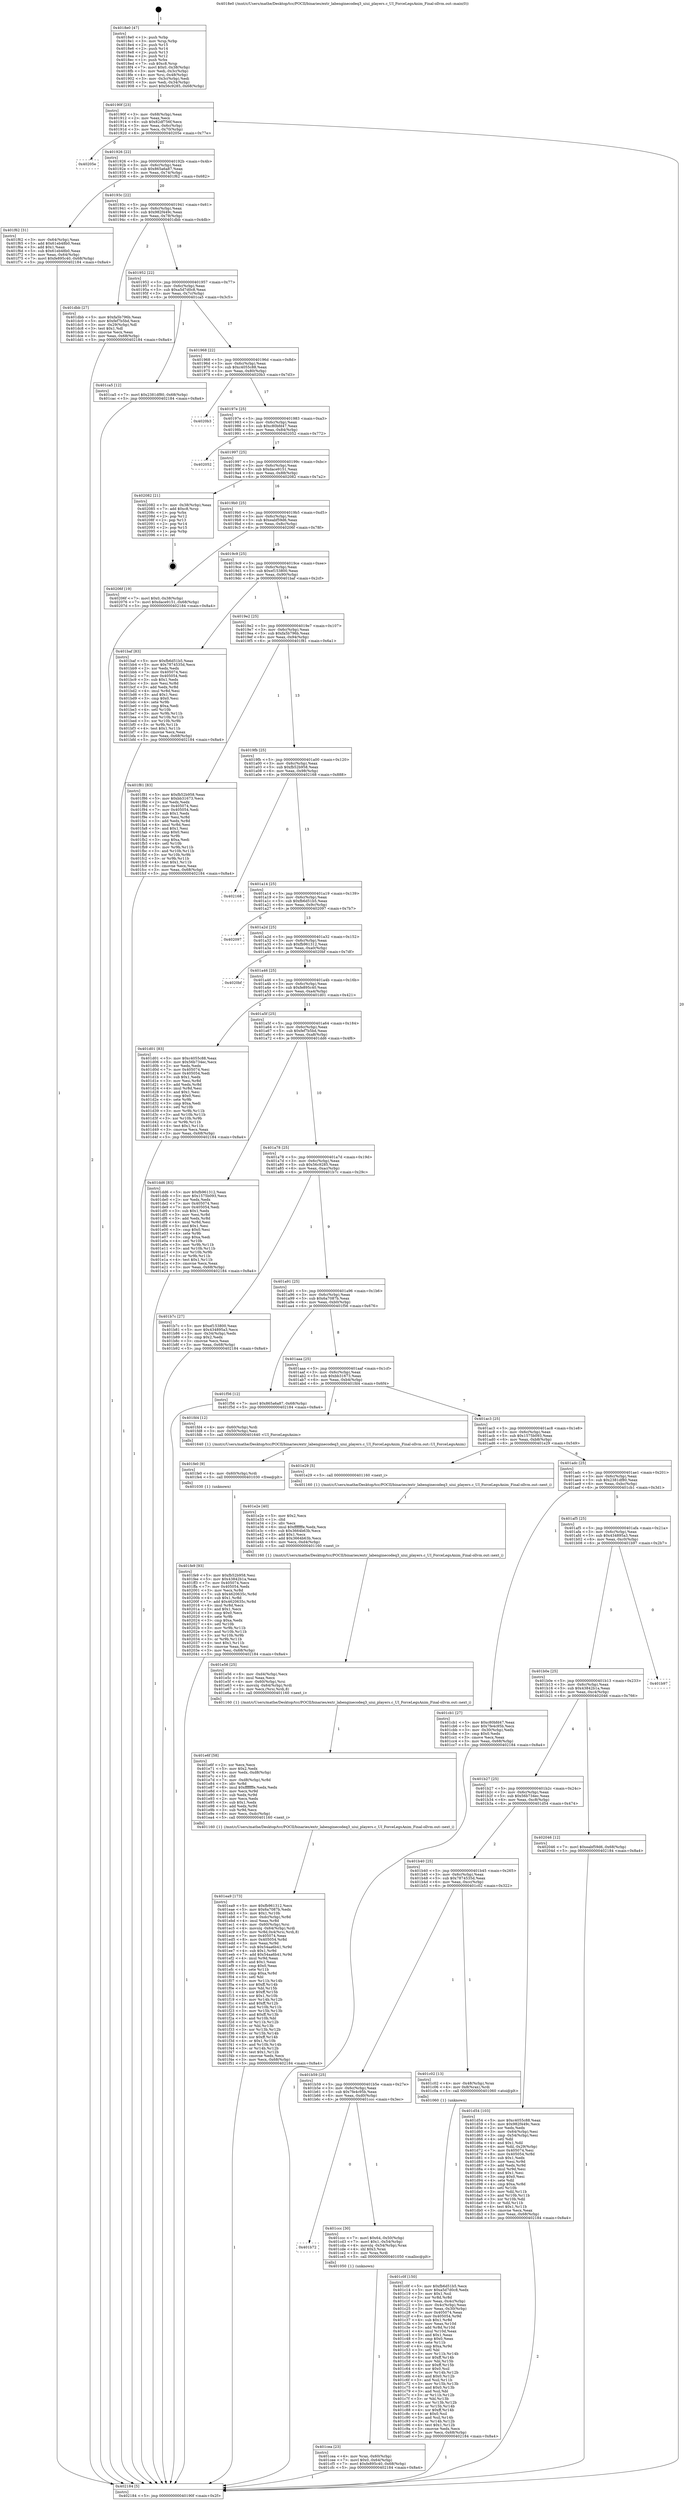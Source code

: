 digraph "0x4018e0" {
  label = "0x4018e0 (/mnt/c/Users/mathe/Desktop/tcc/POCII/binaries/extr_labenginecodeq3_uiui_players.c_UI_ForceLegsAnim_Final-ollvm.out::main(0))"
  labelloc = "t"
  node[shape=record]

  Entry [label="",width=0.3,height=0.3,shape=circle,fillcolor=black,style=filled]
  "0x40190f" [label="{
     0x40190f [23]\l
     | [instrs]\l
     &nbsp;&nbsp;0x40190f \<+3\>: mov -0x68(%rbp),%eax\l
     &nbsp;&nbsp;0x401912 \<+2\>: mov %eax,%ecx\l
     &nbsp;&nbsp;0x401914 \<+6\>: sub $0x82df756f,%ecx\l
     &nbsp;&nbsp;0x40191a \<+3\>: mov %eax,-0x6c(%rbp)\l
     &nbsp;&nbsp;0x40191d \<+3\>: mov %ecx,-0x70(%rbp)\l
     &nbsp;&nbsp;0x401920 \<+6\>: je 000000000040205e \<main+0x77e\>\l
  }"]
  "0x40205e" [label="{
     0x40205e\l
  }", style=dashed]
  "0x401926" [label="{
     0x401926 [22]\l
     | [instrs]\l
     &nbsp;&nbsp;0x401926 \<+5\>: jmp 000000000040192b \<main+0x4b\>\l
     &nbsp;&nbsp;0x40192b \<+3\>: mov -0x6c(%rbp),%eax\l
     &nbsp;&nbsp;0x40192e \<+5\>: sub $0x865a6a87,%eax\l
     &nbsp;&nbsp;0x401933 \<+3\>: mov %eax,-0x74(%rbp)\l
     &nbsp;&nbsp;0x401936 \<+6\>: je 0000000000401f62 \<main+0x682\>\l
  }"]
  Exit [label="",width=0.3,height=0.3,shape=circle,fillcolor=black,style=filled,peripheries=2]
  "0x401f62" [label="{
     0x401f62 [31]\l
     | [instrs]\l
     &nbsp;&nbsp;0x401f62 \<+3\>: mov -0x64(%rbp),%eax\l
     &nbsp;&nbsp;0x401f65 \<+5\>: add $0x61eb48b0,%eax\l
     &nbsp;&nbsp;0x401f6a \<+3\>: add $0x1,%eax\l
     &nbsp;&nbsp;0x401f6d \<+5\>: sub $0x61eb48b0,%eax\l
     &nbsp;&nbsp;0x401f72 \<+3\>: mov %eax,-0x64(%rbp)\l
     &nbsp;&nbsp;0x401f75 \<+7\>: movl $0xfe895c40,-0x68(%rbp)\l
     &nbsp;&nbsp;0x401f7c \<+5\>: jmp 0000000000402184 \<main+0x8a4\>\l
  }"]
  "0x40193c" [label="{
     0x40193c [22]\l
     | [instrs]\l
     &nbsp;&nbsp;0x40193c \<+5\>: jmp 0000000000401941 \<main+0x61\>\l
     &nbsp;&nbsp;0x401941 \<+3\>: mov -0x6c(%rbp),%eax\l
     &nbsp;&nbsp;0x401944 \<+5\>: sub $0x982f449c,%eax\l
     &nbsp;&nbsp;0x401949 \<+3\>: mov %eax,-0x78(%rbp)\l
     &nbsp;&nbsp;0x40194c \<+6\>: je 0000000000401dbb \<main+0x4db\>\l
  }"]
  "0x401fe9" [label="{
     0x401fe9 [93]\l
     | [instrs]\l
     &nbsp;&nbsp;0x401fe9 \<+5\>: mov $0xfb52b958,%esi\l
     &nbsp;&nbsp;0x401fee \<+5\>: mov $0x43842b1a,%eax\l
     &nbsp;&nbsp;0x401ff3 \<+7\>: mov 0x405074,%ecx\l
     &nbsp;&nbsp;0x401ffa \<+7\>: mov 0x405054,%edx\l
     &nbsp;&nbsp;0x402001 \<+3\>: mov %ecx,%r8d\l
     &nbsp;&nbsp;0x402004 \<+7\>: sub $0x4620635c,%r8d\l
     &nbsp;&nbsp;0x40200b \<+4\>: sub $0x1,%r8d\l
     &nbsp;&nbsp;0x40200f \<+7\>: add $0x4620635c,%r8d\l
     &nbsp;&nbsp;0x402016 \<+4\>: imul %r8d,%ecx\l
     &nbsp;&nbsp;0x40201a \<+3\>: and $0x1,%ecx\l
     &nbsp;&nbsp;0x40201d \<+3\>: cmp $0x0,%ecx\l
     &nbsp;&nbsp;0x402020 \<+4\>: sete %r9b\l
     &nbsp;&nbsp;0x402024 \<+3\>: cmp $0xa,%edx\l
     &nbsp;&nbsp;0x402027 \<+4\>: setl %r10b\l
     &nbsp;&nbsp;0x40202b \<+3\>: mov %r9b,%r11b\l
     &nbsp;&nbsp;0x40202e \<+3\>: and %r10b,%r11b\l
     &nbsp;&nbsp;0x402031 \<+3\>: xor %r10b,%r9b\l
     &nbsp;&nbsp;0x402034 \<+3\>: or %r9b,%r11b\l
     &nbsp;&nbsp;0x402037 \<+4\>: test $0x1,%r11b\l
     &nbsp;&nbsp;0x40203b \<+3\>: cmovne %eax,%esi\l
     &nbsp;&nbsp;0x40203e \<+3\>: mov %esi,-0x68(%rbp)\l
     &nbsp;&nbsp;0x402041 \<+5\>: jmp 0000000000402184 \<main+0x8a4\>\l
  }"]
  "0x401dbb" [label="{
     0x401dbb [27]\l
     | [instrs]\l
     &nbsp;&nbsp;0x401dbb \<+5\>: mov $0xfa5b796b,%eax\l
     &nbsp;&nbsp;0x401dc0 \<+5\>: mov $0xfef7b5bd,%ecx\l
     &nbsp;&nbsp;0x401dc5 \<+3\>: mov -0x29(%rbp),%dl\l
     &nbsp;&nbsp;0x401dc8 \<+3\>: test $0x1,%dl\l
     &nbsp;&nbsp;0x401dcb \<+3\>: cmovne %ecx,%eax\l
     &nbsp;&nbsp;0x401dce \<+3\>: mov %eax,-0x68(%rbp)\l
     &nbsp;&nbsp;0x401dd1 \<+5\>: jmp 0000000000402184 \<main+0x8a4\>\l
  }"]
  "0x401952" [label="{
     0x401952 [22]\l
     | [instrs]\l
     &nbsp;&nbsp;0x401952 \<+5\>: jmp 0000000000401957 \<main+0x77\>\l
     &nbsp;&nbsp;0x401957 \<+3\>: mov -0x6c(%rbp),%eax\l
     &nbsp;&nbsp;0x40195a \<+5\>: sub $0xa5d7d0c8,%eax\l
     &nbsp;&nbsp;0x40195f \<+3\>: mov %eax,-0x7c(%rbp)\l
     &nbsp;&nbsp;0x401962 \<+6\>: je 0000000000401ca5 \<main+0x3c5\>\l
  }"]
  "0x401fe0" [label="{
     0x401fe0 [9]\l
     | [instrs]\l
     &nbsp;&nbsp;0x401fe0 \<+4\>: mov -0x60(%rbp),%rdi\l
     &nbsp;&nbsp;0x401fe4 \<+5\>: call 0000000000401030 \<free@plt\>\l
     | [calls]\l
     &nbsp;&nbsp;0x401030 \{1\} (unknown)\l
  }"]
  "0x401ca5" [label="{
     0x401ca5 [12]\l
     | [instrs]\l
     &nbsp;&nbsp;0x401ca5 \<+7\>: movl $0x2381df80,-0x68(%rbp)\l
     &nbsp;&nbsp;0x401cac \<+5\>: jmp 0000000000402184 \<main+0x8a4\>\l
  }"]
  "0x401968" [label="{
     0x401968 [22]\l
     | [instrs]\l
     &nbsp;&nbsp;0x401968 \<+5\>: jmp 000000000040196d \<main+0x8d\>\l
     &nbsp;&nbsp;0x40196d \<+3\>: mov -0x6c(%rbp),%eax\l
     &nbsp;&nbsp;0x401970 \<+5\>: sub $0xc4055c88,%eax\l
     &nbsp;&nbsp;0x401975 \<+3\>: mov %eax,-0x80(%rbp)\l
     &nbsp;&nbsp;0x401978 \<+6\>: je 00000000004020b3 \<main+0x7d3\>\l
  }"]
  "0x401ea9" [label="{
     0x401ea9 [173]\l
     | [instrs]\l
     &nbsp;&nbsp;0x401ea9 \<+5\>: mov $0xfb961312,%ecx\l
     &nbsp;&nbsp;0x401eae \<+5\>: mov $0x6a7087b,%edx\l
     &nbsp;&nbsp;0x401eb3 \<+3\>: mov $0x1,%r10b\l
     &nbsp;&nbsp;0x401eb6 \<+7\>: mov -0xdc(%rbp),%r8d\l
     &nbsp;&nbsp;0x401ebd \<+4\>: imul %eax,%r8d\l
     &nbsp;&nbsp;0x401ec1 \<+4\>: mov -0x60(%rbp),%rsi\l
     &nbsp;&nbsp;0x401ec5 \<+4\>: movslq -0x64(%rbp),%rdi\l
     &nbsp;&nbsp;0x401ec9 \<+5\>: mov %r8d,0x4(%rsi,%rdi,8)\l
     &nbsp;&nbsp;0x401ece \<+7\>: mov 0x405074,%eax\l
     &nbsp;&nbsp;0x401ed5 \<+8\>: mov 0x405054,%r8d\l
     &nbsp;&nbsp;0x401edd \<+3\>: mov %eax,%r9d\l
     &nbsp;&nbsp;0x401ee0 \<+7\>: sub $0x54aa6b41,%r9d\l
     &nbsp;&nbsp;0x401ee7 \<+4\>: sub $0x1,%r9d\l
     &nbsp;&nbsp;0x401eeb \<+7\>: add $0x54aa6b41,%r9d\l
     &nbsp;&nbsp;0x401ef2 \<+4\>: imul %r9d,%eax\l
     &nbsp;&nbsp;0x401ef6 \<+3\>: and $0x1,%eax\l
     &nbsp;&nbsp;0x401ef9 \<+3\>: cmp $0x0,%eax\l
     &nbsp;&nbsp;0x401efc \<+4\>: sete %r11b\l
     &nbsp;&nbsp;0x401f00 \<+4\>: cmp $0xa,%r8d\l
     &nbsp;&nbsp;0x401f04 \<+3\>: setl %bl\l
     &nbsp;&nbsp;0x401f07 \<+3\>: mov %r11b,%r14b\l
     &nbsp;&nbsp;0x401f0a \<+4\>: xor $0xff,%r14b\l
     &nbsp;&nbsp;0x401f0e \<+3\>: mov %bl,%r15b\l
     &nbsp;&nbsp;0x401f11 \<+4\>: xor $0xff,%r15b\l
     &nbsp;&nbsp;0x401f15 \<+4\>: xor $0x1,%r10b\l
     &nbsp;&nbsp;0x401f19 \<+3\>: mov %r14b,%r12b\l
     &nbsp;&nbsp;0x401f1c \<+4\>: and $0xff,%r12b\l
     &nbsp;&nbsp;0x401f20 \<+3\>: and %r10b,%r11b\l
     &nbsp;&nbsp;0x401f23 \<+3\>: mov %r15b,%r13b\l
     &nbsp;&nbsp;0x401f26 \<+4\>: and $0xff,%r13b\l
     &nbsp;&nbsp;0x401f2a \<+3\>: and %r10b,%bl\l
     &nbsp;&nbsp;0x401f2d \<+3\>: or %r11b,%r12b\l
     &nbsp;&nbsp;0x401f30 \<+3\>: or %bl,%r13b\l
     &nbsp;&nbsp;0x401f33 \<+3\>: xor %r13b,%r12b\l
     &nbsp;&nbsp;0x401f36 \<+3\>: or %r15b,%r14b\l
     &nbsp;&nbsp;0x401f39 \<+4\>: xor $0xff,%r14b\l
     &nbsp;&nbsp;0x401f3d \<+4\>: or $0x1,%r10b\l
     &nbsp;&nbsp;0x401f41 \<+3\>: and %r10b,%r14b\l
     &nbsp;&nbsp;0x401f44 \<+3\>: or %r14b,%r12b\l
     &nbsp;&nbsp;0x401f47 \<+4\>: test $0x1,%r12b\l
     &nbsp;&nbsp;0x401f4b \<+3\>: cmovne %edx,%ecx\l
     &nbsp;&nbsp;0x401f4e \<+3\>: mov %ecx,-0x68(%rbp)\l
     &nbsp;&nbsp;0x401f51 \<+5\>: jmp 0000000000402184 \<main+0x8a4\>\l
  }"]
  "0x4020b3" [label="{
     0x4020b3\l
  }", style=dashed]
  "0x40197e" [label="{
     0x40197e [25]\l
     | [instrs]\l
     &nbsp;&nbsp;0x40197e \<+5\>: jmp 0000000000401983 \<main+0xa3\>\l
     &nbsp;&nbsp;0x401983 \<+3\>: mov -0x6c(%rbp),%eax\l
     &nbsp;&nbsp;0x401986 \<+5\>: sub $0xc80bfd47,%eax\l
     &nbsp;&nbsp;0x40198b \<+6\>: mov %eax,-0x84(%rbp)\l
     &nbsp;&nbsp;0x401991 \<+6\>: je 0000000000402052 \<main+0x772\>\l
  }"]
  "0x401e6f" [label="{
     0x401e6f [58]\l
     | [instrs]\l
     &nbsp;&nbsp;0x401e6f \<+2\>: xor %ecx,%ecx\l
     &nbsp;&nbsp;0x401e71 \<+5\>: mov $0x2,%edx\l
     &nbsp;&nbsp;0x401e76 \<+6\>: mov %edx,-0xd8(%rbp)\l
     &nbsp;&nbsp;0x401e7c \<+1\>: cltd\l
     &nbsp;&nbsp;0x401e7d \<+7\>: mov -0xd8(%rbp),%r8d\l
     &nbsp;&nbsp;0x401e84 \<+3\>: idiv %r8d\l
     &nbsp;&nbsp;0x401e87 \<+6\>: imul $0xfffffffe,%edx,%edx\l
     &nbsp;&nbsp;0x401e8d \<+3\>: mov %ecx,%r9d\l
     &nbsp;&nbsp;0x401e90 \<+3\>: sub %edx,%r9d\l
     &nbsp;&nbsp;0x401e93 \<+2\>: mov %ecx,%edx\l
     &nbsp;&nbsp;0x401e95 \<+3\>: sub $0x1,%edx\l
     &nbsp;&nbsp;0x401e98 \<+3\>: add %edx,%r9d\l
     &nbsp;&nbsp;0x401e9b \<+3\>: sub %r9d,%ecx\l
     &nbsp;&nbsp;0x401e9e \<+6\>: mov %ecx,-0xdc(%rbp)\l
     &nbsp;&nbsp;0x401ea4 \<+5\>: call 0000000000401160 \<next_i\>\l
     | [calls]\l
     &nbsp;&nbsp;0x401160 \{1\} (/mnt/c/Users/mathe/Desktop/tcc/POCII/binaries/extr_labenginecodeq3_uiui_players.c_UI_ForceLegsAnim_Final-ollvm.out::next_i)\l
  }"]
  "0x402052" [label="{
     0x402052\l
  }", style=dashed]
  "0x401997" [label="{
     0x401997 [25]\l
     | [instrs]\l
     &nbsp;&nbsp;0x401997 \<+5\>: jmp 000000000040199c \<main+0xbc\>\l
     &nbsp;&nbsp;0x40199c \<+3\>: mov -0x6c(%rbp),%eax\l
     &nbsp;&nbsp;0x40199f \<+5\>: sub $0xdace9151,%eax\l
     &nbsp;&nbsp;0x4019a4 \<+6\>: mov %eax,-0x88(%rbp)\l
     &nbsp;&nbsp;0x4019aa \<+6\>: je 0000000000402082 \<main+0x7a2\>\l
  }"]
  "0x401e56" [label="{
     0x401e56 [25]\l
     | [instrs]\l
     &nbsp;&nbsp;0x401e56 \<+6\>: mov -0xd4(%rbp),%ecx\l
     &nbsp;&nbsp;0x401e5c \<+3\>: imul %eax,%ecx\l
     &nbsp;&nbsp;0x401e5f \<+4\>: mov -0x60(%rbp),%rsi\l
     &nbsp;&nbsp;0x401e63 \<+4\>: movslq -0x64(%rbp),%rdi\l
     &nbsp;&nbsp;0x401e67 \<+3\>: mov %ecx,(%rsi,%rdi,8)\l
     &nbsp;&nbsp;0x401e6a \<+5\>: call 0000000000401160 \<next_i\>\l
     | [calls]\l
     &nbsp;&nbsp;0x401160 \{1\} (/mnt/c/Users/mathe/Desktop/tcc/POCII/binaries/extr_labenginecodeq3_uiui_players.c_UI_ForceLegsAnim_Final-ollvm.out::next_i)\l
  }"]
  "0x402082" [label="{
     0x402082 [21]\l
     | [instrs]\l
     &nbsp;&nbsp;0x402082 \<+3\>: mov -0x38(%rbp),%eax\l
     &nbsp;&nbsp;0x402085 \<+7\>: add $0xc8,%rsp\l
     &nbsp;&nbsp;0x40208c \<+1\>: pop %rbx\l
     &nbsp;&nbsp;0x40208d \<+2\>: pop %r12\l
     &nbsp;&nbsp;0x40208f \<+2\>: pop %r13\l
     &nbsp;&nbsp;0x402091 \<+2\>: pop %r14\l
     &nbsp;&nbsp;0x402093 \<+2\>: pop %r15\l
     &nbsp;&nbsp;0x402095 \<+1\>: pop %rbp\l
     &nbsp;&nbsp;0x402096 \<+1\>: ret\l
  }"]
  "0x4019b0" [label="{
     0x4019b0 [25]\l
     | [instrs]\l
     &nbsp;&nbsp;0x4019b0 \<+5\>: jmp 00000000004019b5 \<main+0xd5\>\l
     &nbsp;&nbsp;0x4019b5 \<+3\>: mov -0x6c(%rbp),%eax\l
     &nbsp;&nbsp;0x4019b8 \<+5\>: sub $0xeabf59d6,%eax\l
     &nbsp;&nbsp;0x4019bd \<+6\>: mov %eax,-0x8c(%rbp)\l
     &nbsp;&nbsp;0x4019c3 \<+6\>: je 000000000040206f \<main+0x78f\>\l
  }"]
  "0x401e2e" [label="{
     0x401e2e [40]\l
     | [instrs]\l
     &nbsp;&nbsp;0x401e2e \<+5\>: mov $0x2,%ecx\l
     &nbsp;&nbsp;0x401e33 \<+1\>: cltd\l
     &nbsp;&nbsp;0x401e34 \<+2\>: idiv %ecx\l
     &nbsp;&nbsp;0x401e36 \<+6\>: imul $0xfffffffe,%edx,%ecx\l
     &nbsp;&nbsp;0x401e3c \<+6\>: sub $0x3664b63b,%ecx\l
     &nbsp;&nbsp;0x401e42 \<+3\>: add $0x1,%ecx\l
     &nbsp;&nbsp;0x401e45 \<+6\>: add $0x3664b63b,%ecx\l
     &nbsp;&nbsp;0x401e4b \<+6\>: mov %ecx,-0xd4(%rbp)\l
     &nbsp;&nbsp;0x401e51 \<+5\>: call 0000000000401160 \<next_i\>\l
     | [calls]\l
     &nbsp;&nbsp;0x401160 \{1\} (/mnt/c/Users/mathe/Desktop/tcc/POCII/binaries/extr_labenginecodeq3_uiui_players.c_UI_ForceLegsAnim_Final-ollvm.out::next_i)\l
  }"]
  "0x40206f" [label="{
     0x40206f [19]\l
     | [instrs]\l
     &nbsp;&nbsp;0x40206f \<+7\>: movl $0x0,-0x38(%rbp)\l
     &nbsp;&nbsp;0x402076 \<+7\>: movl $0xdace9151,-0x68(%rbp)\l
     &nbsp;&nbsp;0x40207d \<+5\>: jmp 0000000000402184 \<main+0x8a4\>\l
  }"]
  "0x4019c9" [label="{
     0x4019c9 [25]\l
     | [instrs]\l
     &nbsp;&nbsp;0x4019c9 \<+5\>: jmp 00000000004019ce \<main+0xee\>\l
     &nbsp;&nbsp;0x4019ce \<+3\>: mov -0x6c(%rbp),%eax\l
     &nbsp;&nbsp;0x4019d1 \<+5\>: sub $0xef153800,%eax\l
     &nbsp;&nbsp;0x4019d6 \<+6\>: mov %eax,-0x90(%rbp)\l
     &nbsp;&nbsp;0x4019dc \<+6\>: je 0000000000401baf \<main+0x2cf\>\l
  }"]
  "0x401cea" [label="{
     0x401cea [23]\l
     | [instrs]\l
     &nbsp;&nbsp;0x401cea \<+4\>: mov %rax,-0x60(%rbp)\l
     &nbsp;&nbsp;0x401cee \<+7\>: movl $0x0,-0x64(%rbp)\l
     &nbsp;&nbsp;0x401cf5 \<+7\>: movl $0xfe895c40,-0x68(%rbp)\l
     &nbsp;&nbsp;0x401cfc \<+5\>: jmp 0000000000402184 \<main+0x8a4\>\l
  }"]
  "0x401baf" [label="{
     0x401baf [83]\l
     | [instrs]\l
     &nbsp;&nbsp;0x401baf \<+5\>: mov $0xfb6d51b5,%eax\l
     &nbsp;&nbsp;0x401bb4 \<+5\>: mov $0x7874535d,%ecx\l
     &nbsp;&nbsp;0x401bb9 \<+2\>: xor %edx,%edx\l
     &nbsp;&nbsp;0x401bbb \<+7\>: mov 0x405074,%esi\l
     &nbsp;&nbsp;0x401bc2 \<+7\>: mov 0x405054,%edi\l
     &nbsp;&nbsp;0x401bc9 \<+3\>: sub $0x1,%edx\l
     &nbsp;&nbsp;0x401bcc \<+3\>: mov %esi,%r8d\l
     &nbsp;&nbsp;0x401bcf \<+3\>: add %edx,%r8d\l
     &nbsp;&nbsp;0x401bd2 \<+4\>: imul %r8d,%esi\l
     &nbsp;&nbsp;0x401bd6 \<+3\>: and $0x1,%esi\l
     &nbsp;&nbsp;0x401bd9 \<+3\>: cmp $0x0,%esi\l
     &nbsp;&nbsp;0x401bdc \<+4\>: sete %r9b\l
     &nbsp;&nbsp;0x401be0 \<+3\>: cmp $0xa,%edi\l
     &nbsp;&nbsp;0x401be3 \<+4\>: setl %r10b\l
     &nbsp;&nbsp;0x401be7 \<+3\>: mov %r9b,%r11b\l
     &nbsp;&nbsp;0x401bea \<+3\>: and %r10b,%r11b\l
     &nbsp;&nbsp;0x401bed \<+3\>: xor %r10b,%r9b\l
     &nbsp;&nbsp;0x401bf0 \<+3\>: or %r9b,%r11b\l
     &nbsp;&nbsp;0x401bf3 \<+4\>: test $0x1,%r11b\l
     &nbsp;&nbsp;0x401bf7 \<+3\>: cmovne %ecx,%eax\l
     &nbsp;&nbsp;0x401bfa \<+3\>: mov %eax,-0x68(%rbp)\l
     &nbsp;&nbsp;0x401bfd \<+5\>: jmp 0000000000402184 \<main+0x8a4\>\l
  }"]
  "0x4019e2" [label="{
     0x4019e2 [25]\l
     | [instrs]\l
     &nbsp;&nbsp;0x4019e2 \<+5\>: jmp 00000000004019e7 \<main+0x107\>\l
     &nbsp;&nbsp;0x4019e7 \<+3\>: mov -0x6c(%rbp),%eax\l
     &nbsp;&nbsp;0x4019ea \<+5\>: sub $0xfa5b796b,%eax\l
     &nbsp;&nbsp;0x4019ef \<+6\>: mov %eax,-0x94(%rbp)\l
     &nbsp;&nbsp;0x4019f5 \<+6\>: je 0000000000401f81 \<main+0x6a1\>\l
  }"]
  "0x401b72" [label="{
     0x401b72\l
  }", style=dashed]
  "0x401f81" [label="{
     0x401f81 [83]\l
     | [instrs]\l
     &nbsp;&nbsp;0x401f81 \<+5\>: mov $0xfb52b958,%eax\l
     &nbsp;&nbsp;0x401f86 \<+5\>: mov $0xbb31673,%ecx\l
     &nbsp;&nbsp;0x401f8b \<+2\>: xor %edx,%edx\l
     &nbsp;&nbsp;0x401f8d \<+7\>: mov 0x405074,%esi\l
     &nbsp;&nbsp;0x401f94 \<+7\>: mov 0x405054,%edi\l
     &nbsp;&nbsp;0x401f9b \<+3\>: sub $0x1,%edx\l
     &nbsp;&nbsp;0x401f9e \<+3\>: mov %esi,%r8d\l
     &nbsp;&nbsp;0x401fa1 \<+3\>: add %edx,%r8d\l
     &nbsp;&nbsp;0x401fa4 \<+4\>: imul %r8d,%esi\l
     &nbsp;&nbsp;0x401fa8 \<+3\>: and $0x1,%esi\l
     &nbsp;&nbsp;0x401fab \<+3\>: cmp $0x0,%esi\l
     &nbsp;&nbsp;0x401fae \<+4\>: sete %r9b\l
     &nbsp;&nbsp;0x401fb2 \<+3\>: cmp $0xa,%edi\l
     &nbsp;&nbsp;0x401fb5 \<+4\>: setl %r10b\l
     &nbsp;&nbsp;0x401fb9 \<+3\>: mov %r9b,%r11b\l
     &nbsp;&nbsp;0x401fbc \<+3\>: and %r10b,%r11b\l
     &nbsp;&nbsp;0x401fbf \<+3\>: xor %r10b,%r9b\l
     &nbsp;&nbsp;0x401fc2 \<+3\>: or %r9b,%r11b\l
     &nbsp;&nbsp;0x401fc5 \<+4\>: test $0x1,%r11b\l
     &nbsp;&nbsp;0x401fc9 \<+3\>: cmovne %ecx,%eax\l
     &nbsp;&nbsp;0x401fcc \<+3\>: mov %eax,-0x68(%rbp)\l
     &nbsp;&nbsp;0x401fcf \<+5\>: jmp 0000000000402184 \<main+0x8a4\>\l
  }"]
  "0x4019fb" [label="{
     0x4019fb [25]\l
     | [instrs]\l
     &nbsp;&nbsp;0x4019fb \<+5\>: jmp 0000000000401a00 \<main+0x120\>\l
     &nbsp;&nbsp;0x401a00 \<+3\>: mov -0x6c(%rbp),%eax\l
     &nbsp;&nbsp;0x401a03 \<+5\>: sub $0xfb52b958,%eax\l
     &nbsp;&nbsp;0x401a08 \<+6\>: mov %eax,-0x98(%rbp)\l
     &nbsp;&nbsp;0x401a0e \<+6\>: je 0000000000402168 \<main+0x888\>\l
  }"]
  "0x401ccc" [label="{
     0x401ccc [30]\l
     | [instrs]\l
     &nbsp;&nbsp;0x401ccc \<+7\>: movl $0x64,-0x50(%rbp)\l
     &nbsp;&nbsp;0x401cd3 \<+7\>: movl $0x1,-0x54(%rbp)\l
     &nbsp;&nbsp;0x401cda \<+4\>: movslq -0x54(%rbp),%rax\l
     &nbsp;&nbsp;0x401cde \<+4\>: shl $0x3,%rax\l
     &nbsp;&nbsp;0x401ce2 \<+3\>: mov %rax,%rdi\l
     &nbsp;&nbsp;0x401ce5 \<+5\>: call 0000000000401050 \<malloc@plt\>\l
     | [calls]\l
     &nbsp;&nbsp;0x401050 \{1\} (unknown)\l
  }"]
  "0x402168" [label="{
     0x402168\l
  }", style=dashed]
  "0x401a14" [label="{
     0x401a14 [25]\l
     | [instrs]\l
     &nbsp;&nbsp;0x401a14 \<+5\>: jmp 0000000000401a19 \<main+0x139\>\l
     &nbsp;&nbsp;0x401a19 \<+3\>: mov -0x6c(%rbp),%eax\l
     &nbsp;&nbsp;0x401a1c \<+5\>: sub $0xfb6d51b5,%eax\l
     &nbsp;&nbsp;0x401a21 \<+6\>: mov %eax,-0x9c(%rbp)\l
     &nbsp;&nbsp;0x401a27 \<+6\>: je 0000000000402097 \<main+0x7b7\>\l
  }"]
  "0x401c0f" [label="{
     0x401c0f [150]\l
     | [instrs]\l
     &nbsp;&nbsp;0x401c0f \<+5\>: mov $0xfb6d51b5,%ecx\l
     &nbsp;&nbsp;0x401c14 \<+5\>: mov $0xa5d7d0c8,%edx\l
     &nbsp;&nbsp;0x401c19 \<+3\>: mov $0x1,%sil\l
     &nbsp;&nbsp;0x401c1c \<+3\>: xor %r8d,%r8d\l
     &nbsp;&nbsp;0x401c1f \<+3\>: mov %eax,-0x4c(%rbp)\l
     &nbsp;&nbsp;0x401c22 \<+3\>: mov -0x4c(%rbp),%eax\l
     &nbsp;&nbsp;0x401c25 \<+3\>: mov %eax,-0x30(%rbp)\l
     &nbsp;&nbsp;0x401c28 \<+7\>: mov 0x405074,%eax\l
     &nbsp;&nbsp;0x401c2f \<+8\>: mov 0x405054,%r9d\l
     &nbsp;&nbsp;0x401c37 \<+4\>: sub $0x1,%r8d\l
     &nbsp;&nbsp;0x401c3b \<+3\>: mov %eax,%r10d\l
     &nbsp;&nbsp;0x401c3e \<+3\>: add %r8d,%r10d\l
     &nbsp;&nbsp;0x401c41 \<+4\>: imul %r10d,%eax\l
     &nbsp;&nbsp;0x401c45 \<+3\>: and $0x1,%eax\l
     &nbsp;&nbsp;0x401c48 \<+3\>: cmp $0x0,%eax\l
     &nbsp;&nbsp;0x401c4b \<+4\>: sete %r11b\l
     &nbsp;&nbsp;0x401c4f \<+4\>: cmp $0xa,%r9d\l
     &nbsp;&nbsp;0x401c53 \<+3\>: setl %bl\l
     &nbsp;&nbsp;0x401c56 \<+3\>: mov %r11b,%r14b\l
     &nbsp;&nbsp;0x401c59 \<+4\>: xor $0xff,%r14b\l
     &nbsp;&nbsp;0x401c5d \<+3\>: mov %bl,%r15b\l
     &nbsp;&nbsp;0x401c60 \<+4\>: xor $0xff,%r15b\l
     &nbsp;&nbsp;0x401c64 \<+4\>: xor $0x0,%sil\l
     &nbsp;&nbsp;0x401c68 \<+3\>: mov %r14b,%r12b\l
     &nbsp;&nbsp;0x401c6b \<+4\>: and $0x0,%r12b\l
     &nbsp;&nbsp;0x401c6f \<+3\>: and %sil,%r11b\l
     &nbsp;&nbsp;0x401c72 \<+3\>: mov %r15b,%r13b\l
     &nbsp;&nbsp;0x401c75 \<+4\>: and $0x0,%r13b\l
     &nbsp;&nbsp;0x401c79 \<+3\>: and %sil,%bl\l
     &nbsp;&nbsp;0x401c7c \<+3\>: or %r11b,%r12b\l
     &nbsp;&nbsp;0x401c7f \<+3\>: or %bl,%r13b\l
     &nbsp;&nbsp;0x401c82 \<+3\>: xor %r13b,%r12b\l
     &nbsp;&nbsp;0x401c85 \<+3\>: or %r15b,%r14b\l
     &nbsp;&nbsp;0x401c88 \<+4\>: xor $0xff,%r14b\l
     &nbsp;&nbsp;0x401c8c \<+4\>: or $0x0,%sil\l
     &nbsp;&nbsp;0x401c90 \<+3\>: and %sil,%r14b\l
     &nbsp;&nbsp;0x401c93 \<+3\>: or %r14b,%r12b\l
     &nbsp;&nbsp;0x401c96 \<+4\>: test $0x1,%r12b\l
     &nbsp;&nbsp;0x401c9a \<+3\>: cmovne %edx,%ecx\l
     &nbsp;&nbsp;0x401c9d \<+3\>: mov %ecx,-0x68(%rbp)\l
     &nbsp;&nbsp;0x401ca0 \<+5\>: jmp 0000000000402184 \<main+0x8a4\>\l
  }"]
  "0x402097" [label="{
     0x402097\l
  }", style=dashed]
  "0x401a2d" [label="{
     0x401a2d [25]\l
     | [instrs]\l
     &nbsp;&nbsp;0x401a2d \<+5\>: jmp 0000000000401a32 \<main+0x152\>\l
     &nbsp;&nbsp;0x401a32 \<+3\>: mov -0x6c(%rbp),%eax\l
     &nbsp;&nbsp;0x401a35 \<+5\>: sub $0xfb961312,%eax\l
     &nbsp;&nbsp;0x401a3a \<+6\>: mov %eax,-0xa0(%rbp)\l
     &nbsp;&nbsp;0x401a40 \<+6\>: je 00000000004020bf \<main+0x7df\>\l
  }"]
  "0x401b59" [label="{
     0x401b59 [25]\l
     | [instrs]\l
     &nbsp;&nbsp;0x401b59 \<+5\>: jmp 0000000000401b5e \<main+0x27e\>\l
     &nbsp;&nbsp;0x401b5e \<+3\>: mov -0x6c(%rbp),%eax\l
     &nbsp;&nbsp;0x401b61 \<+5\>: sub $0x7fe4c95b,%eax\l
     &nbsp;&nbsp;0x401b66 \<+6\>: mov %eax,-0xd0(%rbp)\l
     &nbsp;&nbsp;0x401b6c \<+6\>: je 0000000000401ccc \<main+0x3ec\>\l
  }"]
  "0x4020bf" [label="{
     0x4020bf\l
  }", style=dashed]
  "0x401a46" [label="{
     0x401a46 [25]\l
     | [instrs]\l
     &nbsp;&nbsp;0x401a46 \<+5\>: jmp 0000000000401a4b \<main+0x16b\>\l
     &nbsp;&nbsp;0x401a4b \<+3\>: mov -0x6c(%rbp),%eax\l
     &nbsp;&nbsp;0x401a4e \<+5\>: sub $0xfe895c40,%eax\l
     &nbsp;&nbsp;0x401a53 \<+6\>: mov %eax,-0xa4(%rbp)\l
     &nbsp;&nbsp;0x401a59 \<+6\>: je 0000000000401d01 \<main+0x421\>\l
  }"]
  "0x401c02" [label="{
     0x401c02 [13]\l
     | [instrs]\l
     &nbsp;&nbsp;0x401c02 \<+4\>: mov -0x48(%rbp),%rax\l
     &nbsp;&nbsp;0x401c06 \<+4\>: mov 0x8(%rax),%rdi\l
     &nbsp;&nbsp;0x401c0a \<+5\>: call 0000000000401060 \<atoi@plt\>\l
     | [calls]\l
     &nbsp;&nbsp;0x401060 \{1\} (unknown)\l
  }"]
  "0x401d01" [label="{
     0x401d01 [83]\l
     | [instrs]\l
     &nbsp;&nbsp;0x401d01 \<+5\>: mov $0xc4055c88,%eax\l
     &nbsp;&nbsp;0x401d06 \<+5\>: mov $0x56b734ec,%ecx\l
     &nbsp;&nbsp;0x401d0b \<+2\>: xor %edx,%edx\l
     &nbsp;&nbsp;0x401d0d \<+7\>: mov 0x405074,%esi\l
     &nbsp;&nbsp;0x401d14 \<+7\>: mov 0x405054,%edi\l
     &nbsp;&nbsp;0x401d1b \<+3\>: sub $0x1,%edx\l
     &nbsp;&nbsp;0x401d1e \<+3\>: mov %esi,%r8d\l
     &nbsp;&nbsp;0x401d21 \<+3\>: add %edx,%r8d\l
     &nbsp;&nbsp;0x401d24 \<+4\>: imul %r8d,%esi\l
     &nbsp;&nbsp;0x401d28 \<+3\>: and $0x1,%esi\l
     &nbsp;&nbsp;0x401d2b \<+3\>: cmp $0x0,%esi\l
     &nbsp;&nbsp;0x401d2e \<+4\>: sete %r9b\l
     &nbsp;&nbsp;0x401d32 \<+3\>: cmp $0xa,%edi\l
     &nbsp;&nbsp;0x401d35 \<+4\>: setl %r10b\l
     &nbsp;&nbsp;0x401d39 \<+3\>: mov %r9b,%r11b\l
     &nbsp;&nbsp;0x401d3c \<+3\>: and %r10b,%r11b\l
     &nbsp;&nbsp;0x401d3f \<+3\>: xor %r10b,%r9b\l
     &nbsp;&nbsp;0x401d42 \<+3\>: or %r9b,%r11b\l
     &nbsp;&nbsp;0x401d45 \<+4\>: test $0x1,%r11b\l
     &nbsp;&nbsp;0x401d49 \<+3\>: cmovne %ecx,%eax\l
     &nbsp;&nbsp;0x401d4c \<+3\>: mov %eax,-0x68(%rbp)\l
     &nbsp;&nbsp;0x401d4f \<+5\>: jmp 0000000000402184 \<main+0x8a4\>\l
  }"]
  "0x401a5f" [label="{
     0x401a5f [25]\l
     | [instrs]\l
     &nbsp;&nbsp;0x401a5f \<+5\>: jmp 0000000000401a64 \<main+0x184\>\l
     &nbsp;&nbsp;0x401a64 \<+3\>: mov -0x6c(%rbp),%eax\l
     &nbsp;&nbsp;0x401a67 \<+5\>: sub $0xfef7b5bd,%eax\l
     &nbsp;&nbsp;0x401a6c \<+6\>: mov %eax,-0xa8(%rbp)\l
     &nbsp;&nbsp;0x401a72 \<+6\>: je 0000000000401dd6 \<main+0x4f6\>\l
  }"]
  "0x401b40" [label="{
     0x401b40 [25]\l
     | [instrs]\l
     &nbsp;&nbsp;0x401b40 \<+5\>: jmp 0000000000401b45 \<main+0x265\>\l
     &nbsp;&nbsp;0x401b45 \<+3\>: mov -0x6c(%rbp),%eax\l
     &nbsp;&nbsp;0x401b48 \<+5\>: sub $0x7874535d,%eax\l
     &nbsp;&nbsp;0x401b4d \<+6\>: mov %eax,-0xcc(%rbp)\l
     &nbsp;&nbsp;0x401b53 \<+6\>: je 0000000000401c02 \<main+0x322\>\l
  }"]
  "0x401dd6" [label="{
     0x401dd6 [83]\l
     | [instrs]\l
     &nbsp;&nbsp;0x401dd6 \<+5\>: mov $0xfb961312,%eax\l
     &nbsp;&nbsp;0x401ddb \<+5\>: mov $0x1575b093,%ecx\l
     &nbsp;&nbsp;0x401de0 \<+2\>: xor %edx,%edx\l
     &nbsp;&nbsp;0x401de2 \<+7\>: mov 0x405074,%esi\l
     &nbsp;&nbsp;0x401de9 \<+7\>: mov 0x405054,%edi\l
     &nbsp;&nbsp;0x401df0 \<+3\>: sub $0x1,%edx\l
     &nbsp;&nbsp;0x401df3 \<+3\>: mov %esi,%r8d\l
     &nbsp;&nbsp;0x401df6 \<+3\>: add %edx,%r8d\l
     &nbsp;&nbsp;0x401df9 \<+4\>: imul %r8d,%esi\l
     &nbsp;&nbsp;0x401dfd \<+3\>: and $0x1,%esi\l
     &nbsp;&nbsp;0x401e00 \<+3\>: cmp $0x0,%esi\l
     &nbsp;&nbsp;0x401e03 \<+4\>: sete %r9b\l
     &nbsp;&nbsp;0x401e07 \<+3\>: cmp $0xa,%edi\l
     &nbsp;&nbsp;0x401e0a \<+4\>: setl %r10b\l
     &nbsp;&nbsp;0x401e0e \<+3\>: mov %r9b,%r11b\l
     &nbsp;&nbsp;0x401e11 \<+3\>: and %r10b,%r11b\l
     &nbsp;&nbsp;0x401e14 \<+3\>: xor %r10b,%r9b\l
     &nbsp;&nbsp;0x401e17 \<+3\>: or %r9b,%r11b\l
     &nbsp;&nbsp;0x401e1a \<+4\>: test $0x1,%r11b\l
     &nbsp;&nbsp;0x401e1e \<+3\>: cmovne %ecx,%eax\l
     &nbsp;&nbsp;0x401e21 \<+3\>: mov %eax,-0x68(%rbp)\l
     &nbsp;&nbsp;0x401e24 \<+5\>: jmp 0000000000402184 \<main+0x8a4\>\l
  }"]
  "0x401a78" [label="{
     0x401a78 [25]\l
     | [instrs]\l
     &nbsp;&nbsp;0x401a78 \<+5\>: jmp 0000000000401a7d \<main+0x19d\>\l
     &nbsp;&nbsp;0x401a7d \<+3\>: mov -0x6c(%rbp),%eax\l
     &nbsp;&nbsp;0x401a80 \<+5\>: sub $0x56c9285,%eax\l
     &nbsp;&nbsp;0x401a85 \<+6\>: mov %eax,-0xac(%rbp)\l
     &nbsp;&nbsp;0x401a8b \<+6\>: je 0000000000401b7c \<main+0x29c\>\l
  }"]
  "0x401d54" [label="{
     0x401d54 [103]\l
     | [instrs]\l
     &nbsp;&nbsp;0x401d54 \<+5\>: mov $0xc4055c88,%eax\l
     &nbsp;&nbsp;0x401d59 \<+5\>: mov $0x982f449c,%ecx\l
     &nbsp;&nbsp;0x401d5e \<+2\>: xor %edx,%edx\l
     &nbsp;&nbsp;0x401d60 \<+3\>: mov -0x64(%rbp),%esi\l
     &nbsp;&nbsp;0x401d63 \<+3\>: cmp -0x54(%rbp),%esi\l
     &nbsp;&nbsp;0x401d66 \<+4\>: setl %dil\l
     &nbsp;&nbsp;0x401d6a \<+4\>: and $0x1,%dil\l
     &nbsp;&nbsp;0x401d6e \<+4\>: mov %dil,-0x29(%rbp)\l
     &nbsp;&nbsp;0x401d72 \<+7\>: mov 0x405074,%esi\l
     &nbsp;&nbsp;0x401d79 \<+8\>: mov 0x405054,%r8d\l
     &nbsp;&nbsp;0x401d81 \<+3\>: sub $0x1,%edx\l
     &nbsp;&nbsp;0x401d84 \<+3\>: mov %esi,%r9d\l
     &nbsp;&nbsp;0x401d87 \<+3\>: add %edx,%r9d\l
     &nbsp;&nbsp;0x401d8a \<+4\>: imul %r9d,%esi\l
     &nbsp;&nbsp;0x401d8e \<+3\>: and $0x1,%esi\l
     &nbsp;&nbsp;0x401d91 \<+3\>: cmp $0x0,%esi\l
     &nbsp;&nbsp;0x401d94 \<+4\>: sete %dil\l
     &nbsp;&nbsp;0x401d98 \<+4\>: cmp $0xa,%r8d\l
     &nbsp;&nbsp;0x401d9c \<+4\>: setl %r10b\l
     &nbsp;&nbsp;0x401da0 \<+3\>: mov %dil,%r11b\l
     &nbsp;&nbsp;0x401da3 \<+3\>: and %r10b,%r11b\l
     &nbsp;&nbsp;0x401da6 \<+3\>: xor %r10b,%dil\l
     &nbsp;&nbsp;0x401da9 \<+3\>: or %dil,%r11b\l
     &nbsp;&nbsp;0x401dac \<+4\>: test $0x1,%r11b\l
     &nbsp;&nbsp;0x401db0 \<+3\>: cmovne %ecx,%eax\l
     &nbsp;&nbsp;0x401db3 \<+3\>: mov %eax,-0x68(%rbp)\l
     &nbsp;&nbsp;0x401db6 \<+5\>: jmp 0000000000402184 \<main+0x8a4\>\l
  }"]
  "0x401b7c" [label="{
     0x401b7c [27]\l
     | [instrs]\l
     &nbsp;&nbsp;0x401b7c \<+5\>: mov $0xef153800,%eax\l
     &nbsp;&nbsp;0x401b81 \<+5\>: mov $0x434895a3,%ecx\l
     &nbsp;&nbsp;0x401b86 \<+3\>: mov -0x34(%rbp),%edx\l
     &nbsp;&nbsp;0x401b89 \<+3\>: cmp $0x2,%edx\l
     &nbsp;&nbsp;0x401b8c \<+3\>: cmovne %ecx,%eax\l
     &nbsp;&nbsp;0x401b8f \<+3\>: mov %eax,-0x68(%rbp)\l
     &nbsp;&nbsp;0x401b92 \<+5\>: jmp 0000000000402184 \<main+0x8a4\>\l
  }"]
  "0x401a91" [label="{
     0x401a91 [25]\l
     | [instrs]\l
     &nbsp;&nbsp;0x401a91 \<+5\>: jmp 0000000000401a96 \<main+0x1b6\>\l
     &nbsp;&nbsp;0x401a96 \<+3\>: mov -0x6c(%rbp),%eax\l
     &nbsp;&nbsp;0x401a99 \<+5\>: sub $0x6a7087b,%eax\l
     &nbsp;&nbsp;0x401a9e \<+6\>: mov %eax,-0xb0(%rbp)\l
     &nbsp;&nbsp;0x401aa4 \<+6\>: je 0000000000401f56 \<main+0x676\>\l
  }"]
  "0x402184" [label="{
     0x402184 [5]\l
     | [instrs]\l
     &nbsp;&nbsp;0x402184 \<+5\>: jmp 000000000040190f \<main+0x2f\>\l
  }"]
  "0x4018e0" [label="{
     0x4018e0 [47]\l
     | [instrs]\l
     &nbsp;&nbsp;0x4018e0 \<+1\>: push %rbp\l
     &nbsp;&nbsp;0x4018e1 \<+3\>: mov %rsp,%rbp\l
     &nbsp;&nbsp;0x4018e4 \<+2\>: push %r15\l
     &nbsp;&nbsp;0x4018e6 \<+2\>: push %r14\l
     &nbsp;&nbsp;0x4018e8 \<+2\>: push %r13\l
     &nbsp;&nbsp;0x4018ea \<+2\>: push %r12\l
     &nbsp;&nbsp;0x4018ec \<+1\>: push %rbx\l
     &nbsp;&nbsp;0x4018ed \<+7\>: sub $0xc8,%rsp\l
     &nbsp;&nbsp;0x4018f4 \<+7\>: movl $0x0,-0x38(%rbp)\l
     &nbsp;&nbsp;0x4018fb \<+3\>: mov %edi,-0x3c(%rbp)\l
     &nbsp;&nbsp;0x4018fe \<+4\>: mov %rsi,-0x48(%rbp)\l
     &nbsp;&nbsp;0x401902 \<+3\>: mov -0x3c(%rbp),%edi\l
     &nbsp;&nbsp;0x401905 \<+3\>: mov %edi,-0x34(%rbp)\l
     &nbsp;&nbsp;0x401908 \<+7\>: movl $0x56c9285,-0x68(%rbp)\l
  }"]
  "0x401b27" [label="{
     0x401b27 [25]\l
     | [instrs]\l
     &nbsp;&nbsp;0x401b27 \<+5\>: jmp 0000000000401b2c \<main+0x24c\>\l
     &nbsp;&nbsp;0x401b2c \<+3\>: mov -0x6c(%rbp),%eax\l
     &nbsp;&nbsp;0x401b2f \<+5\>: sub $0x56b734ec,%eax\l
     &nbsp;&nbsp;0x401b34 \<+6\>: mov %eax,-0xc8(%rbp)\l
     &nbsp;&nbsp;0x401b3a \<+6\>: je 0000000000401d54 \<main+0x474\>\l
  }"]
  "0x401f56" [label="{
     0x401f56 [12]\l
     | [instrs]\l
     &nbsp;&nbsp;0x401f56 \<+7\>: movl $0x865a6a87,-0x68(%rbp)\l
     &nbsp;&nbsp;0x401f5d \<+5\>: jmp 0000000000402184 \<main+0x8a4\>\l
  }"]
  "0x401aaa" [label="{
     0x401aaa [25]\l
     | [instrs]\l
     &nbsp;&nbsp;0x401aaa \<+5\>: jmp 0000000000401aaf \<main+0x1cf\>\l
     &nbsp;&nbsp;0x401aaf \<+3\>: mov -0x6c(%rbp),%eax\l
     &nbsp;&nbsp;0x401ab2 \<+5\>: sub $0xbb31673,%eax\l
     &nbsp;&nbsp;0x401ab7 \<+6\>: mov %eax,-0xb4(%rbp)\l
     &nbsp;&nbsp;0x401abd \<+6\>: je 0000000000401fd4 \<main+0x6f4\>\l
  }"]
  "0x402046" [label="{
     0x402046 [12]\l
     | [instrs]\l
     &nbsp;&nbsp;0x402046 \<+7\>: movl $0xeabf59d6,-0x68(%rbp)\l
     &nbsp;&nbsp;0x40204d \<+5\>: jmp 0000000000402184 \<main+0x8a4\>\l
  }"]
  "0x401fd4" [label="{
     0x401fd4 [12]\l
     | [instrs]\l
     &nbsp;&nbsp;0x401fd4 \<+4\>: mov -0x60(%rbp),%rdi\l
     &nbsp;&nbsp;0x401fd8 \<+3\>: mov -0x50(%rbp),%esi\l
     &nbsp;&nbsp;0x401fdb \<+5\>: call 0000000000401640 \<UI_ForceLegsAnim\>\l
     | [calls]\l
     &nbsp;&nbsp;0x401640 \{1\} (/mnt/c/Users/mathe/Desktop/tcc/POCII/binaries/extr_labenginecodeq3_uiui_players.c_UI_ForceLegsAnim_Final-ollvm.out::UI_ForceLegsAnim)\l
  }"]
  "0x401ac3" [label="{
     0x401ac3 [25]\l
     | [instrs]\l
     &nbsp;&nbsp;0x401ac3 \<+5\>: jmp 0000000000401ac8 \<main+0x1e8\>\l
     &nbsp;&nbsp;0x401ac8 \<+3\>: mov -0x6c(%rbp),%eax\l
     &nbsp;&nbsp;0x401acb \<+5\>: sub $0x1575b093,%eax\l
     &nbsp;&nbsp;0x401ad0 \<+6\>: mov %eax,-0xb8(%rbp)\l
     &nbsp;&nbsp;0x401ad6 \<+6\>: je 0000000000401e29 \<main+0x549\>\l
  }"]
  "0x401b0e" [label="{
     0x401b0e [25]\l
     | [instrs]\l
     &nbsp;&nbsp;0x401b0e \<+5\>: jmp 0000000000401b13 \<main+0x233\>\l
     &nbsp;&nbsp;0x401b13 \<+3\>: mov -0x6c(%rbp),%eax\l
     &nbsp;&nbsp;0x401b16 \<+5\>: sub $0x43842b1a,%eax\l
     &nbsp;&nbsp;0x401b1b \<+6\>: mov %eax,-0xc4(%rbp)\l
     &nbsp;&nbsp;0x401b21 \<+6\>: je 0000000000402046 \<main+0x766\>\l
  }"]
  "0x401e29" [label="{
     0x401e29 [5]\l
     | [instrs]\l
     &nbsp;&nbsp;0x401e29 \<+5\>: call 0000000000401160 \<next_i\>\l
     | [calls]\l
     &nbsp;&nbsp;0x401160 \{1\} (/mnt/c/Users/mathe/Desktop/tcc/POCII/binaries/extr_labenginecodeq3_uiui_players.c_UI_ForceLegsAnim_Final-ollvm.out::next_i)\l
  }"]
  "0x401adc" [label="{
     0x401adc [25]\l
     | [instrs]\l
     &nbsp;&nbsp;0x401adc \<+5\>: jmp 0000000000401ae1 \<main+0x201\>\l
     &nbsp;&nbsp;0x401ae1 \<+3\>: mov -0x6c(%rbp),%eax\l
     &nbsp;&nbsp;0x401ae4 \<+5\>: sub $0x2381df80,%eax\l
     &nbsp;&nbsp;0x401ae9 \<+6\>: mov %eax,-0xbc(%rbp)\l
     &nbsp;&nbsp;0x401aef \<+6\>: je 0000000000401cb1 \<main+0x3d1\>\l
  }"]
  "0x401b97" [label="{
     0x401b97\l
  }", style=dashed]
  "0x401cb1" [label="{
     0x401cb1 [27]\l
     | [instrs]\l
     &nbsp;&nbsp;0x401cb1 \<+5\>: mov $0xc80bfd47,%eax\l
     &nbsp;&nbsp;0x401cb6 \<+5\>: mov $0x7fe4c95b,%ecx\l
     &nbsp;&nbsp;0x401cbb \<+3\>: mov -0x30(%rbp),%edx\l
     &nbsp;&nbsp;0x401cbe \<+3\>: cmp $0x0,%edx\l
     &nbsp;&nbsp;0x401cc1 \<+3\>: cmove %ecx,%eax\l
     &nbsp;&nbsp;0x401cc4 \<+3\>: mov %eax,-0x68(%rbp)\l
     &nbsp;&nbsp;0x401cc7 \<+5\>: jmp 0000000000402184 \<main+0x8a4\>\l
  }"]
  "0x401af5" [label="{
     0x401af5 [25]\l
     | [instrs]\l
     &nbsp;&nbsp;0x401af5 \<+5\>: jmp 0000000000401afa \<main+0x21a\>\l
     &nbsp;&nbsp;0x401afa \<+3\>: mov -0x6c(%rbp),%eax\l
     &nbsp;&nbsp;0x401afd \<+5\>: sub $0x434895a3,%eax\l
     &nbsp;&nbsp;0x401b02 \<+6\>: mov %eax,-0xc0(%rbp)\l
     &nbsp;&nbsp;0x401b08 \<+6\>: je 0000000000401b97 \<main+0x2b7\>\l
  }"]
  Entry -> "0x4018e0" [label=" 1"]
  "0x40190f" -> "0x40205e" [label=" 0"]
  "0x40190f" -> "0x401926" [label=" 21"]
  "0x402082" -> Exit [label=" 1"]
  "0x401926" -> "0x401f62" [label=" 1"]
  "0x401926" -> "0x40193c" [label=" 20"]
  "0x40206f" -> "0x402184" [label=" 1"]
  "0x40193c" -> "0x401dbb" [label=" 2"]
  "0x40193c" -> "0x401952" [label=" 18"]
  "0x402046" -> "0x402184" [label=" 1"]
  "0x401952" -> "0x401ca5" [label=" 1"]
  "0x401952" -> "0x401968" [label=" 17"]
  "0x401fe9" -> "0x402184" [label=" 1"]
  "0x401968" -> "0x4020b3" [label=" 0"]
  "0x401968" -> "0x40197e" [label=" 17"]
  "0x401fe0" -> "0x401fe9" [label=" 1"]
  "0x40197e" -> "0x402052" [label=" 0"]
  "0x40197e" -> "0x401997" [label=" 17"]
  "0x401fd4" -> "0x401fe0" [label=" 1"]
  "0x401997" -> "0x402082" [label=" 1"]
  "0x401997" -> "0x4019b0" [label=" 16"]
  "0x401f81" -> "0x402184" [label=" 1"]
  "0x4019b0" -> "0x40206f" [label=" 1"]
  "0x4019b0" -> "0x4019c9" [label=" 15"]
  "0x401f62" -> "0x402184" [label=" 1"]
  "0x4019c9" -> "0x401baf" [label=" 1"]
  "0x4019c9" -> "0x4019e2" [label=" 14"]
  "0x401f56" -> "0x402184" [label=" 1"]
  "0x4019e2" -> "0x401f81" [label=" 1"]
  "0x4019e2" -> "0x4019fb" [label=" 13"]
  "0x401ea9" -> "0x402184" [label=" 1"]
  "0x4019fb" -> "0x402168" [label=" 0"]
  "0x4019fb" -> "0x401a14" [label=" 13"]
  "0x401e6f" -> "0x401ea9" [label=" 1"]
  "0x401a14" -> "0x402097" [label=" 0"]
  "0x401a14" -> "0x401a2d" [label=" 13"]
  "0x401e2e" -> "0x401e56" [label=" 1"]
  "0x401a2d" -> "0x4020bf" [label=" 0"]
  "0x401a2d" -> "0x401a46" [label=" 13"]
  "0x401e29" -> "0x401e2e" [label=" 1"]
  "0x401a46" -> "0x401d01" [label=" 2"]
  "0x401a46" -> "0x401a5f" [label=" 11"]
  "0x401dd6" -> "0x402184" [label=" 1"]
  "0x401a5f" -> "0x401dd6" [label=" 1"]
  "0x401a5f" -> "0x401a78" [label=" 10"]
  "0x401d54" -> "0x402184" [label=" 2"]
  "0x401a78" -> "0x401b7c" [label=" 1"]
  "0x401a78" -> "0x401a91" [label=" 9"]
  "0x401b7c" -> "0x402184" [label=" 1"]
  "0x4018e0" -> "0x40190f" [label=" 1"]
  "0x402184" -> "0x40190f" [label=" 20"]
  "0x401baf" -> "0x402184" [label=" 1"]
  "0x401d01" -> "0x402184" [label=" 2"]
  "0x401a91" -> "0x401f56" [label=" 1"]
  "0x401a91" -> "0x401aaa" [label=" 8"]
  "0x401ccc" -> "0x401cea" [label=" 1"]
  "0x401aaa" -> "0x401fd4" [label=" 1"]
  "0x401aaa" -> "0x401ac3" [label=" 7"]
  "0x401b59" -> "0x401b72" [label=" 0"]
  "0x401ac3" -> "0x401e29" [label=" 1"]
  "0x401ac3" -> "0x401adc" [label=" 6"]
  "0x401e56" -> "0x401e6f" [label=" 1"]
  "0x401adc" -> "0x401cb1" [label=" 1"]
  "0x401adc" -> "0x401af5" [label=" 5"]
  "0x401cb1" -> "0x402184" [label=" 1"]
  "0x401af5" -> "0x401b97" [label=" 0"]
  "0x401af5" -> "0x401b0e" [label=" 5"]
  "0x401b59" -> "0x401ccc" [label=" 1"]
  "0x401b0e" -> "0x402046" [label=" 1"]
  "0x401b0e" -> "0x401b27" [label=" 4"]
  "0x401cea" -> "0x402184" [label=" 1"]
  "0x401b27" -> "0x401d54" [label=" 2"]
  "0x401b27" -> "0x401b40" [label=" 2"]
  "0x401dbb" -> "0x402184" [label=" 2"]
  "0x401b40" -> "0x401c02" [label=" 1"]
  "0x401b40" -> "0x401b59" [label=" 1"]
  "0x401c02" -> "0x401c0f" [label=" 1"]
  "0x401c0f" -> "0x402184" [label=" 1"]
  "0x401ca5" -> "0x402184" [label=" 1"]
}
